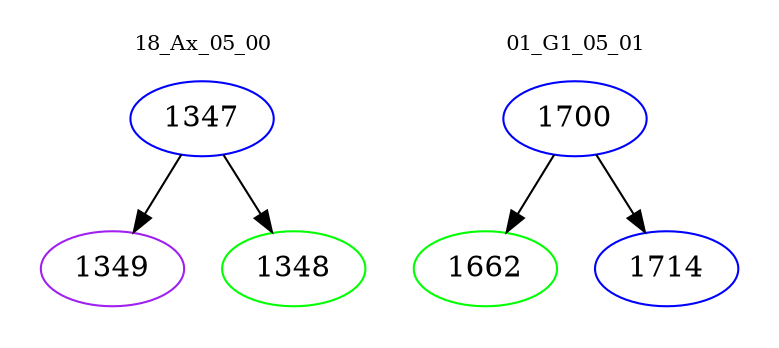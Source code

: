 digraph{
subgraph cluster_0 {
color = white
label = "18_Ax_05_00";
fontsize=10;
T0_1347 [label="1347", color="blue"]
T0_1347 -> T0_1349 [color="black"]
T0_1349 [label="1349", color="purple"]
T0_1347 -> T0_1348 [color="black"]
T0_1348 [label="1348", color="green"]
}
subgraph cluster_1 {
color = white
label = "01_G1_05_01";
fontsize=10;
T1_1700 [label="1700", color="blue"]
T1_1700 -> T1_1662 [color="black"]
T1_1662 [label="1662", color="green"]
T1_1700 -> T1_1714 [color="black"]
T1_1714 [label="1714", color="blue"]
}
}
